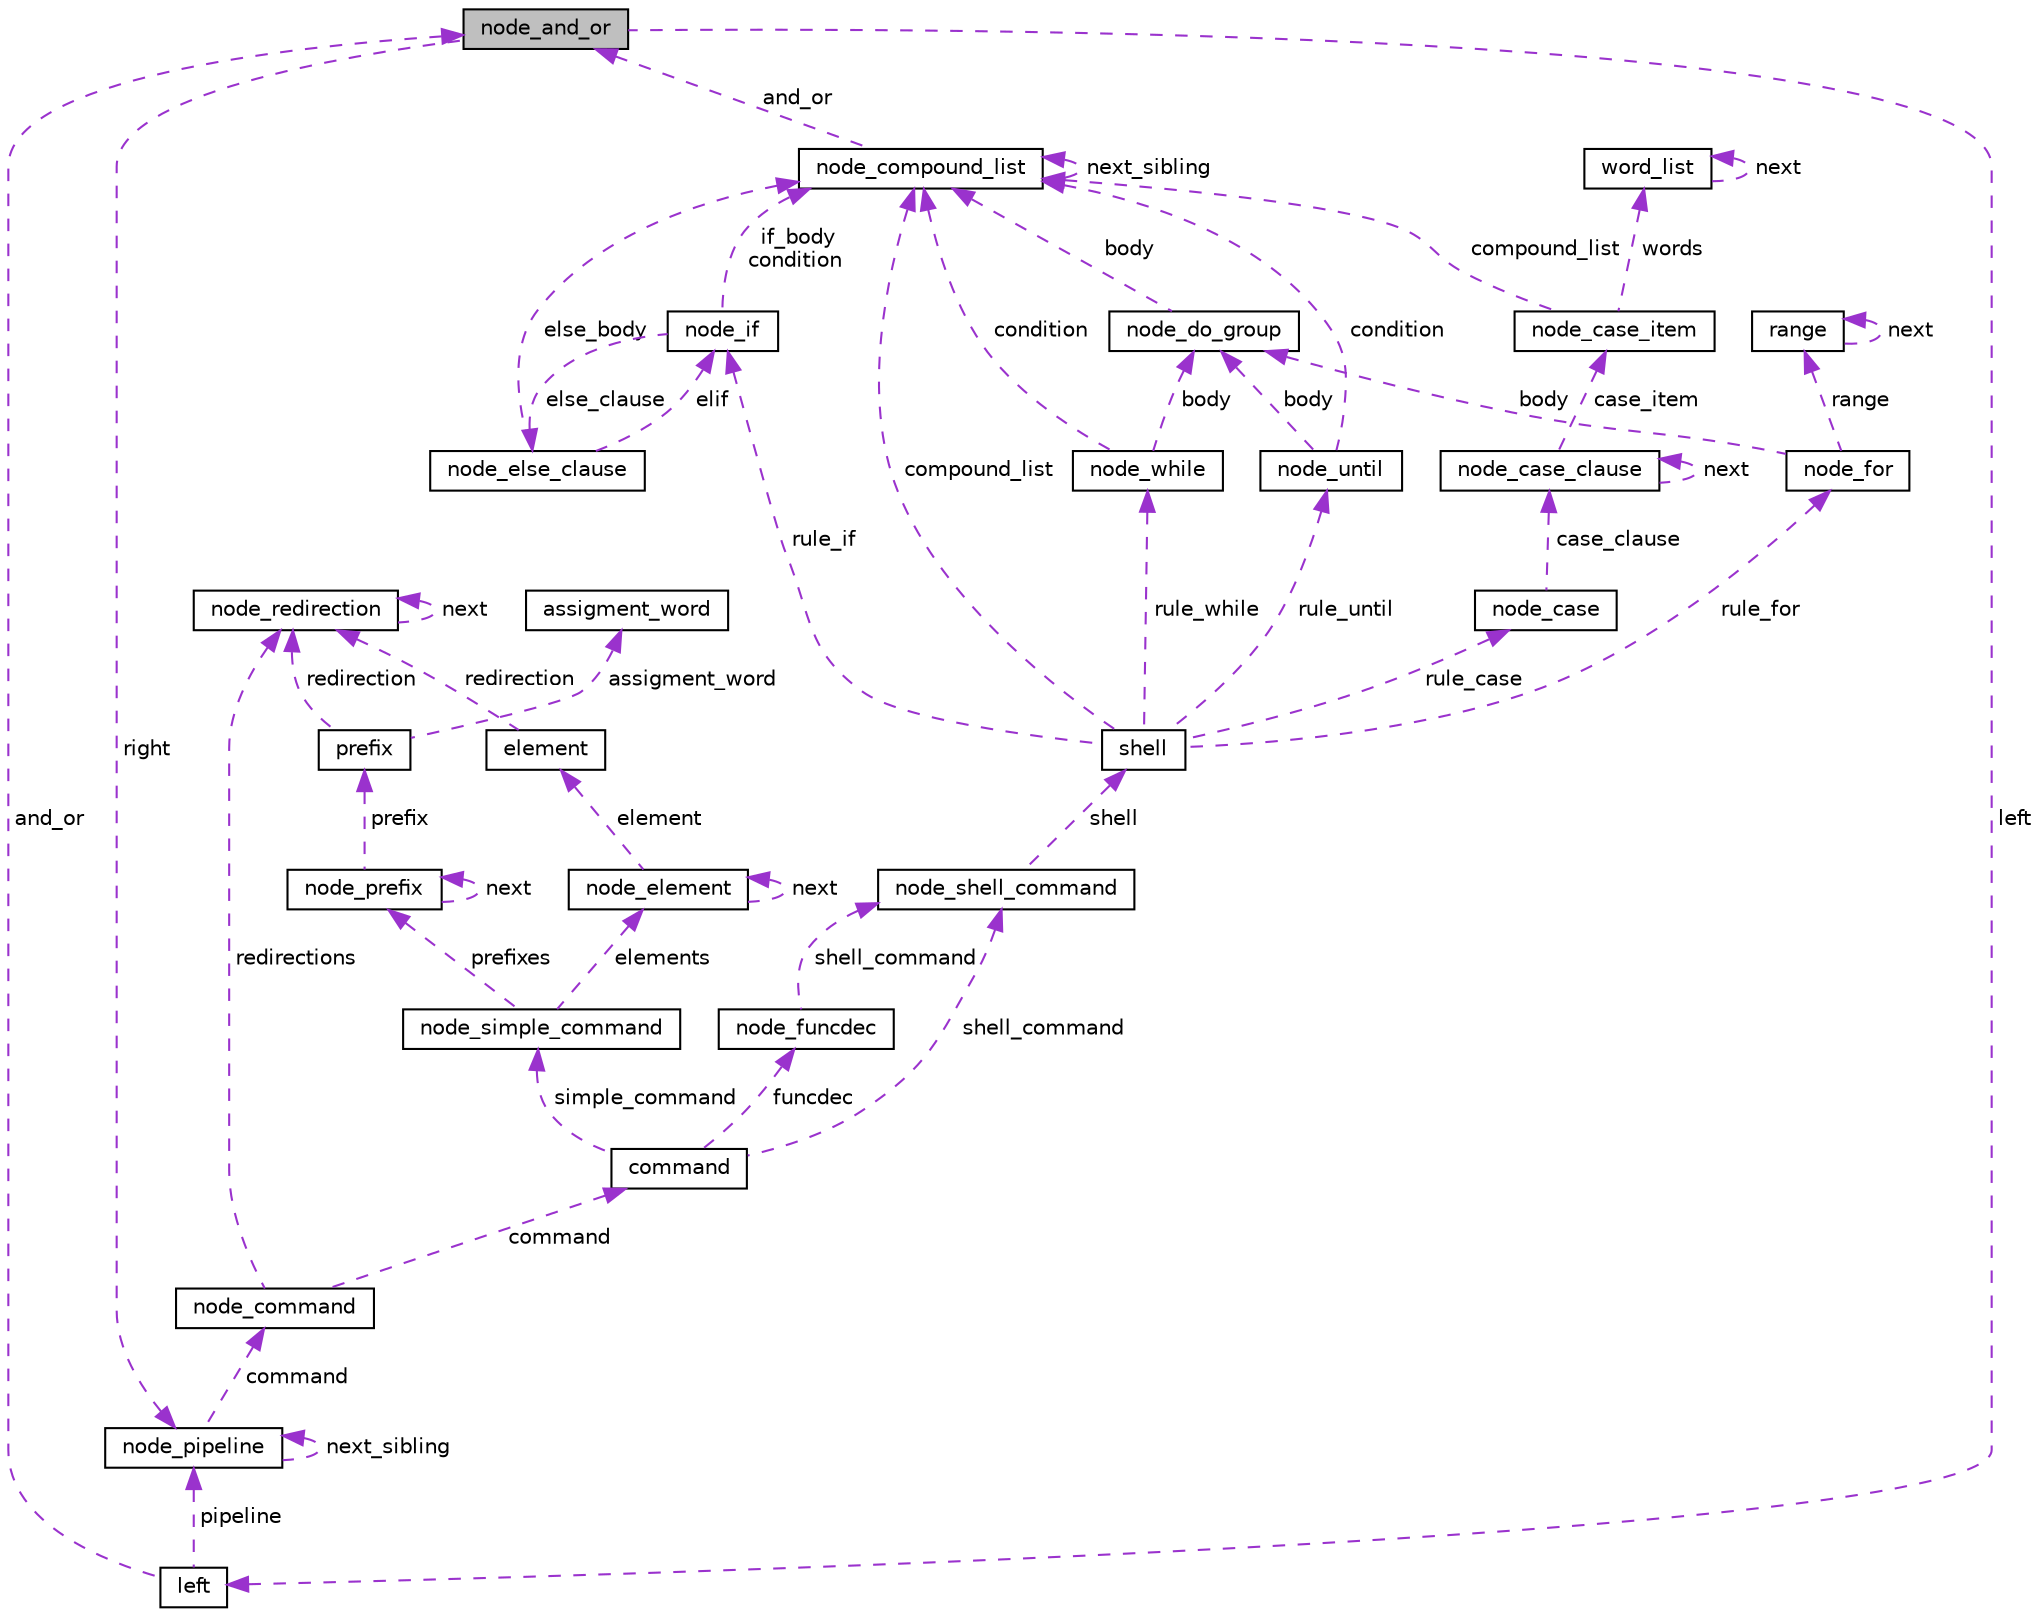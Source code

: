 digraph "node_and_or"
{
 // LATEX_PDF_SIZE
  edge [fontname="Helvetica",fontsize="10",labelfontname="Helvetica",labelfontsize="10"];
  node [fontname="Helvetica",fontsize="10",shape=record];
  Node1 [label="node_and_or",height=0.2,width=0.4,color="black", fillcolor="grey75", style="filled", fontcolor="black",tooltip=" "];
  Node2 -> Node1 [dir="back",color="darkorchid3",fontsize="10",style="dashed",label=" right" ,fontname="Helvetica"];
  Node2 [label="node_pipeline",height=0.2,width=0.4,color="black", fillcolor="white", style="filled",URL="$structnode__pipeline.html",tooltip=" "];
  Node2 -> Node2 [dir="back",color="darkorchid3",fontsize="10",style="dashed",label=" next_sibling" ,fontname="Helvetica"];
  Node3 -> Node2 [dir="back",color="darkorchid3",fontsize="10",style="dashed",label=" command" ,fontname="Helvetica"];
  Node3 [label="node_command",height=0.2,width=0.4,color="black", fillcolor="white", style="filled",URL="$structnode__command.html",tooltip=" "];
  Node4 -> Node3 [dir="back",color="darkorchid3",fontsize="10",style="dashed",label=" redirections" ,fontname="Helvetica"];
  Node4 [label="node_redirection",height=0.2,width=0.4,color="black", fillcolor="white", style="filled",URL="$structnode__redirection.html",tooltip=" "];
  Node4 -> Node4 [dir="back",color="darkorchid3",fontsize="10",style="dashed",label=" next" ,fontname="Helvetica"];
  Node5 -> Node3 [dir="back",color="darkorchid3",fontsize="10",style="dashed",label=" command" ,fontname="Helvetica"];
  Node5 [label="command",height=0.2,width=0.4,color="black", fillcolor="white", style="filled",URL="$unionnode__command_1_1command.html",tooltip=" "];
  Node6 -> Node5 [dir="back",color="darkorchid3",fontsize="10",style="dashed",label=" funcdec" ,fontname="Helvetica"];
  Node6 [label="node_funcdec",height=0.2,width=0.4,color="black", fillcolor="white", style="filled",URL="$structnode__funcdec.html",tooltip=" "];
  Node7 -> Node6 [dir="back",color="darkorchid3",fontsize="10",style="dashed",label=" shell_command" ,fontname="Helvetica"];
  Node7 [label="node_shell_command",height=0.2,width=0.4,color="black", fillcolor="white", style="filled",URL="$structnode__shell__command.html",tooltip=" "];
  Node8 -> Node7 [dir="back",color="darkorchid3",fontsize="10",style="dashed",label=" shell" ,fontname="Helvetica"];
  Node8 [label="shell",height=0.2,width=0.4,color="black", fillcolor="white", style="filled",URL="$unionnode__shell__command_1_1shell.html",tooltip=" "];
  Node9 -> Node8 [dir="back",color="darkorchid3",fontsize="10",style="dashed",label=" rule_if" ,fontname="Helvetica"];
  Node9 [label="node_if",height=0.2,width=0.4,color="black", fillcolor="white", style="filled",URL="$structnode__if.html",tooltip=" "];
  Node10 -> Node9 [dir="back",color="darkorchid3",fontsize="10",style="dashed",label=" if_body\ncondition" ,fontname="Helvetica"];
  Node10 [label="node_compound_list",height=0.2,width=0.4,color="black", fillcolor="white", style="filled",URL="$structnode__compound__list.html",tooltip=" "];
  Node10 -> Node10 [dir="back",color="darkorchid3",fontsize="10",style="dashed",label=" next_sibling" ,fontname="Helvetica"];
  Node1 -> Node10 [dir="back",color="darkorchid3",fontsize="10",style="dashed",label=" and_or" ,fontname="Helvetica"];
  Node11 -> Node9 [dir="back",color="darkorchid3",fontsize="10",style="dashed",label=" else_clause" ,fontname="Helvetica"];
  Node11 [label="node_else_clause",height=0.2,width=0.4,color="black", fillcolor="white", style="filled",URL="$structnode__else__clause.html",tooltip=" "];
  Node9 -> Node11 [dir="back",color="darkorchid3",fontsize="10",style="dashed",label=" elif" ,fontname="Helvetica"];
  Node10 -> Node11 [dir="back",color="darkorchid3",fontsize="10",style="dashed",label=" else_body" ,fontname="Helvetica"];
  Node10 -> Node8 [dir="back",color="darkorchid3",fontsize="10",style="dashed",label=" compound_list" ,fontname="Helvetica"];
  Node12 -> Node8 [dir="back",color="darkorchid3",fontsize="10",style="dashed",label=" rule_until" ,fontname="Helvetica"];
  Node12 [label="node_until",height=0.2,width=0.4,color="black", fillcolor="white", style="filled",URL="$structnode__until.html",tooltip=" "];
  Node13 -> Node12 [dir="back",color="darkorchid3",fontsize="10",style="dashed",label=" body" ,fontname="Helvetica"];
  Node13 [label="node_do_group",height=0.2,width=0.4,color="black", fillcolor="white", style="filled",URL="$structnode__do__group.html",tooltip=" "];
  Node10 -> Node13 [dir="back",color="darkorchid3",fontsize="10",style="dashed",label=" body" ,fontname="Helvetica"];
  Node10 -> Node12 [dir="back",color="darkorchid3",fontsize="10",style="dashed",label=" condition" ,fontname="Helvetica"];
  Node14 -> Node8 [dir="back",color="darkorchid3",fontsize="10",style="dashed",label=" rule_while" ,fontname="Helvetica"];
  Node14 [label="node_while",height=0.2,width=0.4,color="black", fillcolor="white", style="filled",URL="$structnode__while.html",tooltip=" "];
  Node13 -> Node14 [dir="back",color="darkorchid3",fontsize="10",style="dashed",label=" body" ,fontname="Helvetica"];
  Node10 -> Node14 [dir="back",color="darkorchid3",fontsize="10",style="dashed",label=" condition" ,fontname="Helvetica"];
  Node15 -> Node8 [dir="back",color="darkorchid3",fontsize="10",style="dashed",label=" rule_for" ,fontname="Helvetica"];
  Node15 [label="node_for",height=0.2,width=0.4,color="black", fillcolor="white", style="filled",URL="$structnode__for.html",tooltip=" "];
  Node13 -> Node15 [dir="back",color="darkorchid3",fontsize="10",style="dashed",label=" body" ,fontname="Helvetica"];
  Node16 -> Node15 [dir="back",color="darkorchid3",fontsize="10",style="dashed",label=" range" ,fontname="Helvetica"];
  Node16 [label="range",height=0.2,width=0.4,color="black", fillcolor="white", style="filled",URL="$structrange.html",tooltip=" "];
  Node16 -> Node16 [dir="back",color="darkorchid3",fontsize="10",style="dashed",label=" next" ,fontname="Helvetica"];
  Node17 -> Node8 [dir="back",color="darkorchid3",fontsize="10",style="dashed",label=" rule_case" ,fontname="Helvetica"];
  Node17 [label="node_case",height=0.2,width=0.4,color="black", fillcolor="white", style="filled",URL="$structnode__case.html",tooltip=" "];
  Node18 -> Node17 [dir="back",color="darkorchid3",fontsize="10",style="dashed",label=" case_clause" ,fontname="Helvetica"];
  Node18 [label="node_case_clause",height=0.2,width=0.4,color="black", fillcolor="white", style="filled",URL="$structnode__case__clause.html",tooltip=" "];
  Node18 -> Node18 [dir="back",color="darkorchid3",fontsize="10",style="dashed",label=" next" ,fontname="Helvetica"];
  Node19 -> Node18 [dir="back",color="darkorchid3",fontsize="10",style="dashed",label=" case_item" ,fontname="Helvetica"];
  Node19 [label="node_case_item",height=0.2,width=0.4,color="black", fillcolor="white", style="filled",URL="$structnode__case__item.html",tooltip=" "];
  Node10 -> Node19 [dir="back",color="darkorchid3",fontsize="10",style="dashed",label=" compound_list" ,fontname="Helvetica"];
  Node20 -> Node19 [dir="back",color="darkorchid3",fontsize="10",style="dashed",label=" words" ,fontname="Helvetica"];
  Node20 [label="word_list",height=0.2,width=0.4,color="black", fillcolor="white", style="filled",URL="$structword__list.html",tooltip=" "];
  Node20 -> Node20 [dir="back",color="darkorchid3",fontsize="10",style="dashed",label=" next" ,fontname="Helvetica"];
  Node21 -> Node5 [dir="back",color="darkorchid3",fontsize="10",style="dashed",label=" simple_command" ,fontname="Helvetica"];
  Node21 [label="node_simple_command",height=0.2,width=0.4,color="black", fillcolor="white", style="filled",URL="$structnode__simple__command.html",tooltip=" "];
  Node22 -> Node21 [dir="back",color="darkorchid3",fontsize="10",style="dashed",label=" elements" ,fontname="Helvetica"];
  Node22 [label="node_element",height=0.2,width=0.4,color="black", fillcolor="white", style="filled",URL="$structnode__element.html",tooltip=" "];
  Node22 -> Node22 [dir="back",color="darkorchid3",fontsize="10",style="dashed",label=" next" ,fontname="Helvetica"];
  Node23 -> Node22 [dir="back",color="darkorchid3",fontsize="10",style="dashed",label=" element" ,fontname="Helvetica"];
  Node23 [label="element",height=0.2,width=0.4,color="black", fillcolor="white", style="filled",URL="$unionnode__element_1_1element.html",tooltip=" "];
  Node4 -> Node23 [dir="back",color="darkorchid3",fontsize="10",style="dashed",label=" redirection" ,fontname="Helvetica"];
  Node24 -> Node21 [dir="back",color="darkorchid3",fontsize="10",style="dashed",label=" prefixes" ,fontname="Helvetica"];
  Node24 [label="node_prefix",height=0.2,width=0.4,color="black", fillcolor="white", style="filled",URL="$structnode__prefix.html",tooltip=" "];
  Node24 -> Node24 [dir="back",color="darkorchid3",fontsize="10",style="dashed",label=" next" ,fontname="Helvetica"];
  Node25 -> Node24 [dir="back",color="darkorchid3",fontsize="10",style="dashed",label=" prefix" ,fontname="Helvetica"];
  Node25 [label="prefix",height=0.2,width=0.4,color="black", fillcolor="white", style="filled",URL="$unionnode__prefix_1_1prefix.html",tooltip=" "];
  Node4 -> Node25 [dir="back",color="darkorchid3",fontsize="10",style="dashed",label=" redirection" ,fontname="Helvetica"];
  Node26 -> Node25 [dir="back",color="darkorchid3",fontsize="10",style="dashed",label=" assigment_word" ,fontname="Helvetica"];
  Node26 [label="assigment_word",height=0.2,width=0.4,color="black", fillcolor="white", style="filled",URL="$structnode__prefix_1_1prefix_1_1assigment__word.html",tooltip=" "];
  Node7 -> Node5 [dir="back",color="darkorchid3",fontsize="10",style="dashed",label=" shell_command" ,fontname="Helvetica"];
  Node27 -> Node1 [dir="back",color="darkorchid3",fontsize="10",style="dashed",label=" left" ,fontname="Helvetica"];
  Node27 [label="left",height=0.2,width=0.4,color="black", fillcolor="white", style="filled",URL="$unionnode__and__or_1_1left.html",tooltip=" "];
  Node2 -> Node27 [dir="back",color="darkorchid3",fontsize="10",style="dashed",label=" pipeline" ,fontname="Helvetica"];
  Node1 -> Node27 [dir="back",color="darkorchid3",fontsize="10",style="dashed",label=" and_or" ,fontname="Helvetica"];
}
